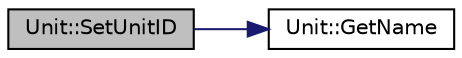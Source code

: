 digraph "Unit::SetUnitID"
{
  edge [fontname="Helvetica",fontsize="10",labelfontname="Helvetica",labelfontsize="10"];
  node [fontname="Helvetica",fontsize="10",shape=record];
  rankdir="LR";
  Node103 [label="Unit::SetUnitID",height=0.2,width=0.4,color="black", fillcolor="grey75", style="filled", fontcolor="black"];
  Node103 -> Node104 [color="midnightblue",fontsize="10",style="solid",fontname="Helvetica"];
  Node104 [label="Unit::GetName",height=0.2,width=0.4,color="black", fillcolor="white", style="filled",URL="$class_unit.html#a3cf0cc8e61985ce1a6091c3e4ca452d3"];
}
